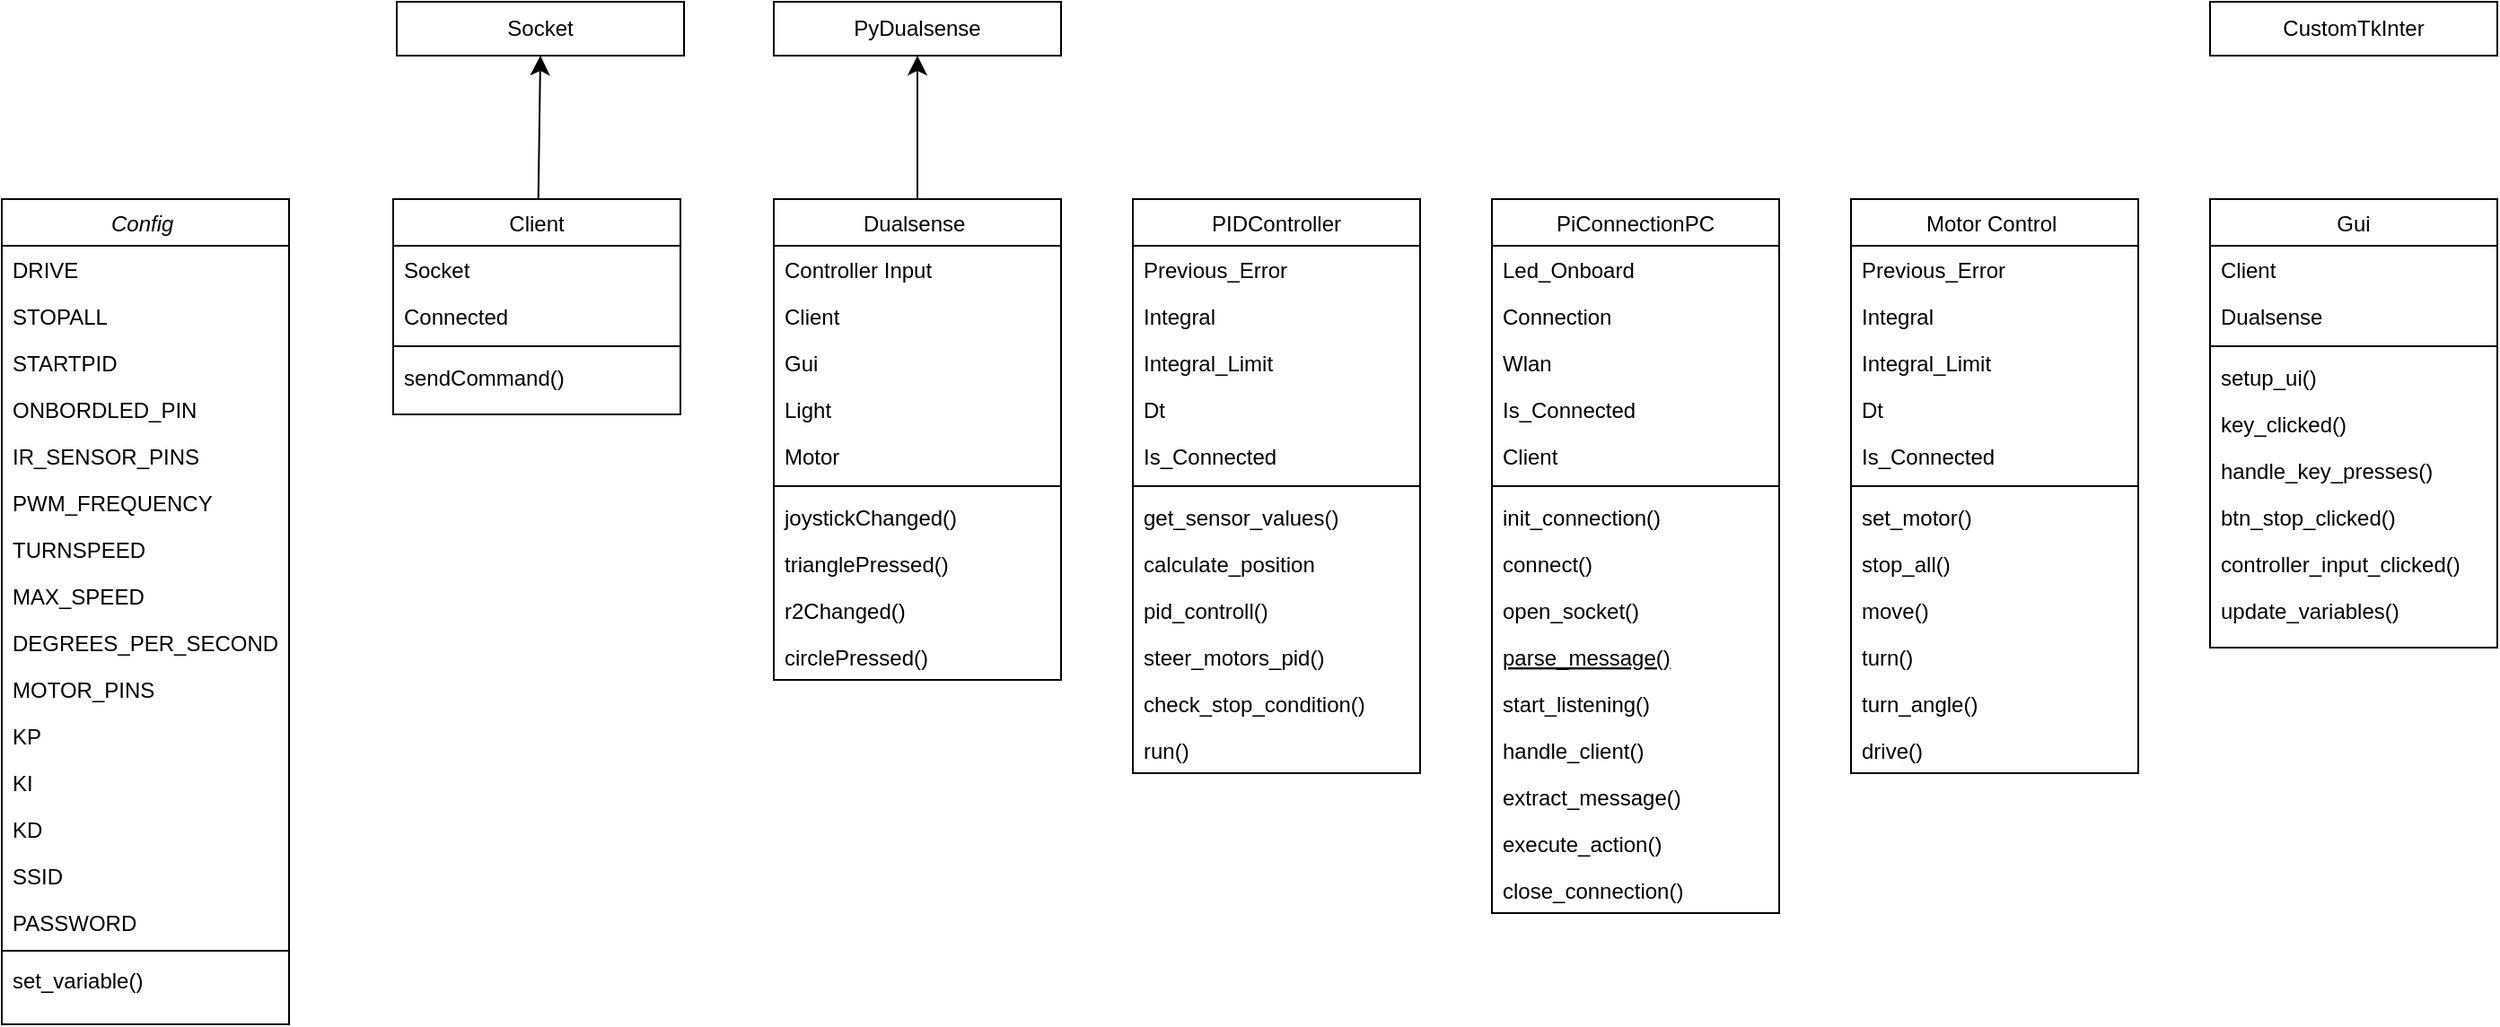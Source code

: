 <mxfile version="24.8.4" pages="2">
  <diagram id="C5RBs43oDa-KdzZeNtuy" name="Klassendiagramm ">
    <mxGraphModel dx="1735" dy="1087" grid="1" gridSize="10" guides="1" tooltips="1" connect="1" arrows="1" fold="1" page="1" pageScale="1" pageWidth="1169" pageHeight="827" math="0" shadow="0">
      <root>
        <mxCell id="WIyWlLk6GJQsqaUBKTNV-0" />
        <mxCell id="WIyWlLk6GJQsqaUBKTNV-1" parent="WIyWlLk6GJQsqaUBKTNV-0" />
        <mxCell id="zkfFHV4jXpPFQw0GAbJ--0" value="Config " style="swimlane;fontStyle=2;align=center;verticalAlign=top;childLayout=stackLayout;horizontal=1;startSize=26;horizontalStack=0;resizeParent=1;resizeLast=0;collapsible=1;marginBottom=0;rounded=0;shadow=0;strokeWidth=1;" parent="WIyWlLk6GJQsqaUBKTNV-1" vertex="1">
          <mxGeometry x="290" y="120" width="160" height="460" as="geometry">
            <mxRectangle x="230" y="140" width="160" height="26" as="alternateBounds" />
          </mxGeometry>
        </mxCell>
        <mxCell id="nv0ExakOyP6R0gA9G0oo-6" value="DRIVE" style="text;align=left;verticalAlign=top;spacingLeft=4;spacingRight=4;overflow=hidden;rotatable=0;points=[[0,0.5],[1,0.5]];portConstraint=eastwest;" parent="zkfFHV4jXpPFQw0GAbJ--0" vertex="1">
          <mxGeometry y="26" width="160" height="26" as="geometry" />
        </mxCell>
        <mxCell id="nv0ExakOyP6R0gA9G0oo-5" value="STOPALL" style="text;align=left;verticalAlign=top;spacingLeft=4;spacingRight=4;overflow=hidden;rotatable=0;points=[[0,0.5],[1,0.5]];portConstraint=eastwest;" parent="zkfFHV4jXpPFQw0GAbJ--0" vertex="1">
          <mxGeometry y="52" width="160" height="26" as="geometry" />
        </mxCell>
        <mxCell id="nv0ExakOyP6R0gA9G0oo-4" value="STARTPID" style="text;align=left;verticalAlign=top;spacingLeft=4;spacingRight=4;overflow=hidden;rotatable=0;points=[[0,0.5],[1,0.5]];portConstraint=eastwest;" parent="zkfFHV4jXpPFQw0GAbJ--0" vertex="1">
          <mxGeometry y="78" width="160" height="26" as="geometry" />
        </mxCell>
        <mxCell id="nv0ExakOyP6R0gA9G0oo-7" value="ONBORDLED_PIN" style="text;align=left;verticalAlign=top;spacingLeft=4;spacingRight=4;overflow=hidden;rotatable=0;points=[[0,0.5],[1,0.5]];portConstraint=eastwest;" parent="zkfFHV4jXpPFQw0GAbJ--0" vertex="1">
          <mxGeometry y="104" width="160" height="26" as="geometry" />
        </mxCell>
        <mxCell id="nv0ExakOyP6R0gA9G0oo-8" value="IR_SENSOR_PINS" style="text;align=left;verticalAlign=top;spacingLeft=4;spacingRight=4;overflow=hidden;rotatable=0;points=[[0,0.5],[1,0.5]];portConstraint=eastwest;" parent="zkfFHV4jXpPFQw0GAbJ--0" vertex="1">
          <mxGeometry y="130" width="160" height="26" as="geometry" />
        </mxCell>
        <mxCell id="nv0ExakOyP6R0gA9G0oo-9" value="PWM_FREQUENCY" style="text;align=left;verticalAlign=top;spacingLeft=4;spacingRight=4;overflow=hidden;rotatable=0;points=[[0,0.5],[1,0.5]];portConstraint=eastwest;" parent="zkfFHV4jXpPFQw0GAbJ--0" vertex="1">
          <mxGeometry y="156" width="160" height="26" as="geometry" />
        </mxCell>
        <mxCell id="nv0ExakOyP6R0gA9G0oo-10" value="TURNSPEED" style="text;align=left;verticalAlign=top;spacingLeft=4;spacingRight=4;overflow=hidden;rotatable=0;points=[[0,0.5],[1,0.5]];portConstraint=eastwest;" parent="zkfFHV4jXpPFQw0GAbJ--0" vertex="1">
          <mxGeometry y="182" width="160" height="26" as="geometry" />
        </mxCell>
        <mxCell id="nv0ExakOyP6R0gA9G0oo-11" value="MAX_SPEED" style="text;align=left;verticalAlign=top;spacingLeft=4;spacingRight=4;overflow=hidden;rotatable=0;points=[[0,0.5],[1,0.5]];portConstraint=eastwest;" parent="zkfFHV4jXpPFQw0GAbJ--0" vertex="1">
          <mxGeometry y="208" width="160" height="26" as="geometry" />
        </mxCell>
        <mxCell id="nv0ExakOyP6R0gA9G0oo-12" value="DEGREES_PER_SECOND" style="text;align=left;verticalAlign=top;spacingLeft=4;spacingRight=4;overflow=hidden;rotatable=0;points=[[0,0.5],[1,0.5]];portConstraint=eastwest;" parent="zkfFHV4jXpPFQw0GAbJ--0" vertex="1">
          <mxGeometry y="234" width="160" height="26" as="geometry" />
        </mxCell>
        <mxCell id="nv0ExakOyP6R0gA9G0oo-3" value="MOTOR_PINS" style="text;align=left;verticalAlign=top;spacingLeft=4;spacingRight=4;overflow=hidden;rotatable=0;points=[[0,0.5],[1,0.5]];portConstraint=eastwest;" parent="zkfFHV4jXpPFQw0GAbJ--0" vertex="1">
          <mxGeometry y="260" width="160" height="26" as="geometry" />
        </mxCell>
        <mxCell id="zkfFHV4jXpPFQw0GAbJ--1" value="KP" style="text;align=left;verticalAlign=top;spacingLeft=4;spacingRight=4;overflow=hidden;rotatable=0;points=[[0,0.5],[1,0.5]];portConstraint=eastwest;" parent="zkfFHV4jXpPFQw0GAbJ--0" vertex="1">
          <mxGeometry y="286" width="160" height="26" as="geometry" />
        </mxCell>
        <mxCell id="zkfFHV4jXpPFQw0GAbJ--2" value="KI" style="text;align=left;verticalAlign=top;spacingLeft=4;spacingRight=4;overflow=hidden;rotatable=0;points=[[0,0.5],[1,0.5]];portConstraint=eastwest;rounded=0;shadow=0;html=0;" parent="zkfFHV4jXpPFQw0GAbJ--0" vertex="1">
          <mxGeometry y="312" width="160" height="26" as="geometry" />
        </mxCell>
        <mxCell id="zkfFHV4jXpPFQw0GAbJ--3" value="KD" style="text;align=left;verticalAlign=top;spacingLeft=4;spacingRight=4;overflow=hidden;rotatable=0;points=[[0,0.5],[1,0.5]];portConstraint=eastwest;rounded=0;shadow=0;html=0;" parent="zkfFHV4jXpPFQw0GAbJ--0" vertex="1">
          <mxGeometry y="338" width="160" height="26" as="geometry" />
        </mxCell>
        <mxCell id="nv0ExakOyP6R0gA9G0oo-16" value="SSID" style="text;align=left;verticalAlign=top;spacingLeft=4;spacingRight=4;overflow=hidden;rotatable=0;points=[[0,0.5],[1,0.5]];portConstraint=eastwest;rounded=0;shadow=0;html=0;" parent="zkfFHV4jXpPFQw0GAbJ--0" vertex="1">
          <mxGeometry y="364" width="160" height="26" as="geometry" />
        </mxCell>
        <mxCell id="nv0ExakOyP6R0gA9G0oo-63" value="PASSWORD" style="text;align=left;verticalAlign=top;spacingLeft=4;spacingRight=4;overflow=hidden;rotatable=0;points=[[0,0.5],[1,0.5]];portConstraint=eastwest;rounded=0;shadow=0;html=0;" parent="zkfFHV4jXpPFQw0GAbJ--0" vertex="1">
          <mxGeometry y="390" width="160" height="26" as="geometry" />
        </mxCell>
        <mxCell id="zkfFHV4jXpPFQw0GAbJ--4" value="" style="line;html=1;strokeWidth=1;align=left;verticalAlign=middle;spacingTop=-1;spacingLeft=3;spacingRight=3;rotatable=0;labelPosition=right;points=[];portConstraint=eastwest;" parent="zkfFHV4jXpPFQw0GAbJ--0" vertex="1">
          <mxGeometry y="416" width="160" height="6" as="geometry" />
        </mxCell>
        <mxCell id="zkfFHV4jXpPFQw0GAbJ--5" value="set_variable()" style="text;align=left;verticalAlign=top;spacingLeft=4;spacingRight=4;overflow=hidden;rotatable=0;points=[[0,0.5],[1,0.5]];portConstraint=eastwest;" parent="zkfFHV4jXpPFQw0GAbJ--0" vertex="1">
          <mxGeometry y="422" width="160" height="26" as="geometry" />
        </mxCell>
        <mxCell id="zkfFHV4jXpPFQw0GAbJ--6" value="PIDController" style="swimlane;fontStyle=0;align=center;verticalAlign=top;childLayout=stackLayout;horizontal=1;startSize=26;horizontalStack=0;resizeParent=1;resizeLast=0;collapsible=1;marginBottom=0;rounded=0;shadow=0;strokeWidth=1;" parent="WIyWlLk6GJQsqaUBKTNV-1" vertex="1">
          <mxGeometry x="920" y="120" width="160" height="320" as="geometry">
            <mxRectangle x="130" y="380" width="160" height="26" as="alternateBounds" />
          </mxGeometry>
        </mxCell>
        <mxCell id="zkfFHV4jXpPFQw0GAbJ--8" value="Previous_Error" style="text;align=left;verticalAlign=top;spacingLeft=4;spacingRight=4;overflow=hidden;rotatable=0;points=[[0,0.5],[1,0.5]];portConstraint=eastwest;rounded=0;shadow=0;html=0;" parent="zkfFHV4jXpPFQw0GAbJ--6" vertex="1">
          <mxGeometry y="26" width="160" height="26" as="geometry" />
        </mxCell>
        <mxCell id="nv0ExakOyP6R0gA9G0oo-34" value="Integral" style="text;align=left;verticalAlign=top;spacingLeft=4;spacingRight=4;overflow=hidden;rotatable=0;points=[[0,0.5],[1,0.5]];portConstraint=eastwest;rounded=0;shadow=0;html=0;" parent="zkfFHV4jXpPFQw0GAbJ--6" vertex="1">
          <mxGeometry y="52" width="160" height="26" as="geometry" />
        </mxCell>
        <mxCell id="nv0ExakOyP6R0gA9G0oo-33" value="Integral_Limit" style="text;align=left;verticalAlign=top;spacingLeft=4;spacingRight=4;overflow=hidden;rotatable=0;points=[[0,0.5],[1,0.5]];portConstraint=eastwest;rounded=0;shadow=0;html=0;" parent="zkfFHV4jXpPFQw0GAbJ--6" vertex="1">
          <mxGeometry y="78" width="160" height="26" as="geometry" />
        </mxCell>
        <mxCell id="nv0ExakOyP6R0gA9G0oo-32" value="Dt " style="text;align=left;verticalAlign=top;spacingLeft=4;spacingRight=4;overflow=hidden;rotatable=0;points=[[0,0.5],[1,0.5]];portConstraint=eastwest;rounded=0;shadow=0;html=0;" parent="zkfFHV4jXpPFQw0GAbJ--6" vertex="1">
          <mxGeometry y="104" width="160" height="26" as="geometry" />
        </mxCell>
        <mxCell id="nv0ExakOyP6R0gA9G0oo-31" value="Is_Connected" style="text;align=left;verticalAlign=top;spacingLeft=4;spacingRight=4;overflow=hidden;rotatable=0;points=[[0,0.5],[1,0.5]];portConstraint=eastwest;rounded=0;shadow=0;html=0;" parent="zkfFHV4jXpPFQw0GAbJ--6" vertex="1">
          <mxGeometry y="130" width="160" height="26" as="geometry" />
        </mxCell>
        <mxCell id="zkfFHV4jXpPFQw0GAbJ--9" value="" style="line;html=1;strokeWidth=1;align=left;verticalAlign=middle;spacingTop=-1;spacingLeft=3;spacingRight=3;rotatable=0;labelPosition=right;points=[];portConstraint=eastwest;" parent="zkfFHV4jXpPFQw0GAbJ--6" vertex="1">
          <mxGeometry y="156" width="160" height="8" as="geometry" />
        </mxCell>
        <mxCell id="zkfFHV4jXpPFQw0GAbJ--7" value="get_sensor_values()" style="text;align=left;verticalAlign=top;spacingLeft=4;spacingRight=4;overflow=hidden;rotatable=0;points=[[0,0.5],[1,0.5]];portConstraint=eastwest;" parent="zkfFHV4jXpPFQw0GAbJ--6" vertex="1">
          <mxGeometry y="164" width="160" height="26" as="geometry" />
        </mxCell>
        <mxCell id="zkfFHV4jXpPFQw0GAbJ--10" value="calculate_position" style="text;align=left;verticalAlign=top;spacingLeft=4;spacingRight=4;overflow=hidden;rotatable=0;points=[[0,0.5],[1,0.5]];portConstraint=eastwest;fontStyle=0" parent="zkfFHV4jXpPFQw0GAbJ--6" vertex="1">
          <mxGeometry y="190" width="160" height="26" as="geometry" />
        </mxCell>
        <mxCell id="zkfFHV4jXpPFQw0GAbJ--11" value="pid_controll()" style="text;align=left;verticalAlign=top;spacingLeft=4;spacingRight=4;overflow=hidden;rotatable=0;points=[[0,0.5],[1,0.5]];portConstraint=eastwest;" parent="zkfFHV4jXpPFQw0GAbJ--6" vertex="1">
          <mxGeometry y="216" width="160" height="26" as="geometry" />
        </mxCell>
        <mxCell id="nv0ExakOyP6R0gA9G0oo-36" value="steer_motors_pid()" style="text;align=left;verticalAlign=top;spacingLeft=4;spacingRight=4;overflow=hidden;rotatable=0;points=[[0,0.5],[1,0.5]];portConstraint=eastwest;" parent="zkfFHV4jXpPFQw0GAbJ--6" vertex="1">
          <mxGeometry y="242" width="160" height="26" as="geometry" />
        </mxCell>
        <mxCell id="nv0ExakOyP6R0gA9G0oo-35" value="check_stop_condition()" style="text;align=left;verticalAlign=top;spacingLeft=4;spacingRight=4;overflow=hidden;rotatable=0;points=[[0,0.5],[1,0.5]];portConstraint=eastwest;" parent="zkfFHV4jXpPFQw0GAbJ--6" vertex="1">
          <mxGeometry y="268" width="160" height="26" as="geometry" />
        </mxCell>
        <mxCell id="nv0ExakOyP6R0gA9G0oo-37" value="run()" style="text;align=left;verticalAlign=top;spacingLeft=4;spacingRight=4;overflow=hidden;rotatable=0;points=[[0,0.5],[1,0.5]];portConstraint=eastwest;" parent="zkfFHV4jXpPFQw0GAbJ--6" vertex="1">
          <mxGeometry y="294" width="160" height="26" as="geometry" />
        </mxCell>
        <mxCell id="nv0ExakOyP6R0gA9G0oo-64" style="edgeStyle=none;curved=1;rounded=0;orthogonalLoop=1;jettySize=auto;html=1;entryX=0.5;entryY=1;entryDx=0;entryDy=0;fontSize=12;startSize=8;endSize=8;" parent="WIyWlLk6GJQsqaUBKTNV-1" source="zkfFHV4jXpPFQw0GAbJ--13" target="nv0ExakOyP6R0gA9G0oo-45" edge="1">
          <mxGeometry relative="1" as="geometry" />
        </mxCell>
        <mxCell id="zkfFHV4jXpPFQw0GAbJ--13" value="Dualsense " style="swimlane;fontStyle=0;align=center;verticalAlign=top;childLayout=stackLayout;horizontal=1;startSize=26;horizontalStack=0;resizeParent=1;resizeLast=0;collapsible=1;marginBottom=0;rounded=0;shadow=0;strokeWidth=1;" parent="WIyWlLk6GJQsqaUBKTNV-1" vertex="1">
          <mxGeometry x="720" y="120" width="160" height="268" as="geometry">
            <mxRectangle x="340" y="380" width="170" height="26" as="alternateBounds" />
          </mxGeometry>
        </mxCell>
        <mxCell id="zkfFHV4jXpPFQw0GAbJ--14" value="Controller Input" style="text;align=left;verticalAlign=top;spacingLeft=4;spacingRight=4;overflow=hidden;rotatable=0;points=[[0,0.5],[1,0.5]];portConstraint=eastwest;" parent="zkfFHV4jXpPFQw0GAbJ--13" vertex="1">
          <mxGeometry y="26" width="160" height="26" as="geometry" />
        </mxCell>
        <mxCell id="nv0ExakOyP6R0gA9G0oo-19" value="Client" style="text;align=left;verticalAlign=top;spacingLeft=4;spacingRight=4;overflow=hidden;rotatable=0;points=[[0,0.5],[1,0.5]];portConstraint=eastwest;" parent="zkfFHV4jXpPFQw0GAbJ--13" vertex="1">
          <mxGeometry y="52" width="160" height="26" as="geometry" />
        </mxCell>
        <mxCell id="nv0ExakOyP6R0gA9G0oo-18" value="Gui " style="text;align=left;verticalAlign=top;spacingLeft=4;spacingRight=4;overflow=hidden;rotatable=0;points=[[0,0.5],[1,0.5]];portConstraint=eastwest;" parent="zkfFHV4jXpPFQw0GAbJ--13" vertex="1">
          <mxGeometry y="78" width="160" height="26" as="geometry" />
        </mxCell>
        <mxCell id="nv0ExakOyP6R0gA9G0oo-17" value="Light" style="text;align=left;verticalAlign=top;spacingLeft=4;spacingRight=4;overflow=hidden;rotatable=0;points=[[0,0.5],[1,0.5]];portConstraint=eastwest;" parent="zkfFHV4jXpPFQw0GAbJ--13" vertex="1">
          <mxGeometry y="104" width="160" height="26" as="geometry" />
        </mxCell>
        <mxCell id="nv0ExakOyP6R0gA9G0oo-22" value="Motor" style="text;align=left;verticalAlign=top;spacingLeft=4;spacingRight=4;overflow=hidden;rotatable=0;points=[[0,0.5],[1,0.5]];portConstraint=eastwest;" parent="zkfFHV4jXpPFQw0GAbJ--13" vertex="1">
          <mxGeometry y="130" width="160" height="26" as="geometry" />
        </mxCell>
        <mxCell id="zkfFHV4jXpPFQw0GAbJ--15" value="" style="line;html=1;strokeWidth=1;align=left;verticalAlign=middle;spacingTop=-1;spacingLeft=3;spacingRight=3;rotatable=0;labelPosition=right;points=[];portConstraint=eastwest;" parent="zkfFHV4jXpPFQw0GAbJ--13" vertex="1">
          <mxGeometry y="156" width="160" height="8" as="geometry" />
        </mxCell>
        <mxCell id="nv0ExakOyP6R0gA9G0oo-25" value="joystickChanged()" style="text;align=left;verticalAlign=top;spacingLeft=4;spacingRight=4;overflow=hidden;rotatable=0;points=[[0,0.5],[1,0.5]];portConstraint=eastwest;" parent="zkfFHV4jXpPFQw0GAbJ--13" vertex="1">
          <mxGeometry y="164" width="160" height="26" as="geometry" />
        </mxCell>
        <mxCell id="nv0ExakOyP6R0gA9G0oo-29" value="trianglePressed()" style="text;align=left;verticalAlign=top;spacingLeft=4;spacingRight=4;overflow=hidden;rotatable=0;points=[[0,0.5],[1,0.5]];portConstraint=eastwest;" parent="zkfFHV4jXpPFQw0GAbJ--13" vertex="1">
          <mxGeometry y="190" width="160" height="26" as="geometry" />
        </mxCell>
        <mxCell id="nv0ExakOyP6R0gA9G0oo-28" value="r2Changed()" style="text;align=left;verticalAlign=top;spacingLeft=4;spacingRight=4;overflow=hidden;rotatable=0;points=[[0,0.5],[1,0.5]];portConstraint=eastwest;" parent="zkfFHV4jXpPFQw0GAbJ--13" vertex="1">
          <mxGeometry y="216" width="160" height="26" as="geometry" />
        </mxCell>
        <mxCell id="nv0ExakOyP6R0gA9G0oo-30" value="circlePressed()" style="text;align=left;verticalAlign=top;spacingLeft=4;spacingRight=4;overflow=hidden;rotatable=0;points=[[0,0.5],[1,0.5]];portConstraint=eastwest;" parent="zkfFHV4jXpPFQw0GAbJ--13" vertex="1">
          <mxGeometry y="242" width="160" height="26" as="geometry" />
        </mxCell>
        <mxCell id="nv0ExakOyP6R0gA9G0oo-65" style="edgeStyle=none;curved=1;rounded=0;orthogonalLoop=1;jettySize=auto;html=1;fontSize=12;startSize=8;endSize=8;entryX=0.5;entryY=1;entryDx=0;entryDy=0;" parent="WIyWlLk6GJQsqaUBKTNV-1" source="zkfFHV4jXpPFQw0GAbJ--17" target="nv0ExakOyP6R0gA9G0oo-44" edge="1">
          <mxGeometry relative="1" as="geometry">
            <mxPoint x="588" y="50" as="targetPoint" />
          </mxGeometry>
        </mxCell>
        <mxCell id="zkfFHV4jXpPFQw0GAbJ--17" value="Client" style="swimlane;fontStyle=0;align=center;verticalAlign=top;childLayout=stackLayout;horizontal=1;startSize=26;horizontalStack=0;resizeParent=1;resizeLast=0;collapsible=1;marginBottom=0;rounded=0;shadow=0;strokeWidth=1;" parent="WIyWlLk6GJQsqaUBKTNV-1" vertex="1">
          <mxGeometry x="508" y="120" width="160" height="120" as="geometry">
            <mxRectangle x="550" y="140" width="160" height="26" as="alternateBounds" />
          </mxGeometry>
        </mxCell>
        <mxCell id="zkfFHV4jXpPFQw0GAbJ--18" value="Socket" style="text;align=left;verticalAlign=top;spacingLeft=4;spacingRight=4;overflow=hidden;rotatable=0;points=[[0,0.5],[1,0.5]];portConstraint=eastwest;" parent="zkfFHV4jXpPFQw0GAbJ--17" vertex="1">
          <mxGeometry y="26" width="160" height="26" as="geometry" />
        </mxCell>
        <mxCell id="zkfFHV4jXpPFQw0GAbJ--19" value="Connected" style="text;align=left;verticalAlign=top;spacingLeft=4;spacingRight=4;overflow=hidden;rotatable=0;points=[[0,0.5],[1,0.5]];portConstraint=eastwest;rounded=0;shadow=0;html=0;" parent="zkfFHV4jXpPFQw0GAbJ--17" vertex="1">
          <mxGeometry y="52" width="160" height="26" as="geometry" />
        </mxCell>
        <mxCell id="zkfFHV4jXpPFQw0GAbJ--23" value="" style="line;html=1;strokeWidth=1;align=left;verticalAlign=middle;spacingTop=-1;spacingLeft=3;spacingRight=3;rotatable=0;labelPosition=right;points=[];portConstraint=eastwest;" parent="zkfFHV4jXpPFQw0GAbJ--17" vertex="1">
          <mxGeometry y="78" width="160" height="8" as="geometry" />
        </mxCell>
        <mxCell id="zkfFHV4jXpPFQw0GAbJ--24" value="sendCommand()" style="text;align=left;verticalAlign=top;spacingLeft=4;spacingRight=4;overflow=hidden;rotatable=0;points=[[0,0.5],[1,0.5]];portConstraint=eastwest;" parent="zkfFHV4jXpPFQw0GAbJ--17" vertex="1">
          <mxGeometry y="86" width="160" height="26" as="geometry" />
        </mxCell>
        <mxCell id="nv0ExakOyP6R0gA9G0oo-44" value="Socket" style="rounded=0;whiteSpace=wrap;html=1;" parent="WIyWlLk6GJQsqaUBKTNV-1" vertex="1">
          <mxGeometry x="510" y="10" width="160" height="30" as="geometry" />
        </mxCell>
        <mxCell id="nv0ExakOyP6R0gA9G0oo-45" value="PyDualsense" style="rounded=0;whiteSpace=wrap;html=1;" parent="WIyWlLk6GJQsqaUBKTNV-1" vertex="1">
          <mxGeometry x="720" y="10" width="160" height="30" as="geometry" />
        </mxCell>
        <mxCell id="nv0ExakOyP6R0gA9G0oo-46" value="PiConnectionPC" style="swimlane;fontStyle=0;align=center;verticalAlign=top;childLayout=stackLayout;horizontal=1;startSize=26;horizontalStack=0;resizeParent=1;resizeLast=0;collapsible=1;marginBottom=0;rounded=0;shadow=0;strokeWidth=1;" parent="WIyWlLk6GJQsqaUBKTNV-1" vertex="1">
          <mxGeometry x="1120" y="120" width="160" height="398" as="geometry">
            <mxRectangle x="130" y="380" width="160" height="26" as="alternateBounds" />
          </mxGeometry>
        </mxCell>
        <mxCell id="nv0ExakOyP6R0gA9G0oo-48" value="Led_Onboard" style="text;align=left;verticalAlign=top;spacingLeft=4;spacingRight=4;overflow=hidden;rotatable=0;points=[[0,0.5],[1,0.5]];portConstraint=eastwest;rounded=0;shadow=0;html=0;" parent="nv0ExakOyP6R0gA9G0oo-46" vertex="1">
          <mxGeometry y="26" width="160" height="26" as="geometry" />
        </mxCell>
        <mxCell id="nv0ExakOyP6R0gA9G0oo-49" value="Connection" style="text;align=left;verticalAlign=top;spacingLeft=4;spacingRight=4;overflow=hidden;rotatable=0;points=[[0,0.5],[1,0.5]];portConstraint=eastwest;rounded=0;shadow=0;html=0;" parent="nv0ExakOyP6R0gA9G0oo-46" vertex="1">
          <mxGeometry y="52" width="160" height="26" as="geometry" />
        </mxCell>
        <mxCell id="nv0ExakOyP6R0gA9G0oo-50" value="Wlan " style="text;align=left;verticalAlign=top;spacingLeft=4;spacingRight=4;overflow=hidden;rotatable=0;points=[[0,0.5],[1,0.5]];portConstraint=eastwest;rounded=0;shadow=0;html=0;" parent="nv0ExakOyP6R0gA9G0oo-46" vertex="1">
          <mxGeometry y="78" width="160" height="26" as="geometry" />
        </mxCell>
        <mxCell id="nv0ExakOyP6R0gA9G0oo-51" value="Is_Connected" style="text;align=left;verticalAlign=top;spacingLeft=4;spacingRight=4;overflow=hidden;rotatable=0;points=[[0,0.5],[1,0.5]];portConstraint=eastwest;rounded=0;shadow=0;html=0;" parent="nv0ExakOyP6R0gA9G0oo-46" vertex="1">
          <mxGeometry y="104" width="160" height="26" as="geometry" />
        </mxCell>
        <mxCell id="nv0ExakOyP6R0gA9G0oo-59" value="Client" style="text;align=left;verticalAlign=top;spacingLeft=4;spacingRight=4;overflow=hidden;rotatable=0;points=[[0,0.5],[1,0.5]];portConstraint=eastwest;rounded=0;shadow=0;html=0;" parent="nv0ExakOyP6R0gA9G0oo-46" vertex="1">
          <mxGeometry y="130" width="160" height="26" as="geometry" />
        </mxCell>
        <mxCell id="nv0ExakOyP6R0gA9G0oo-52" value="" style="line;html=1;strokeWidth=1;align=left;verticalAlign=middle;spacingTop=-1;spacingLeft=3;spacingRight=3;rotatable=0;labelPosition=right;points=[];portConstraint=eastwest;" parent="nv0ExakOyP6R0gA9G0oo-46" vertex="1">
          <mxGeometry y="156" width="160" height="8" as="geometry" />
        </mxCell>
        <mxCell id="nv0ExakOyP6R0gA9G0oo-53" value="init_connection()" style="text;align=left;verticalAlign=top;spacingLeft=4;spacingRight=4;overflow=hidden;rotatable=0;points=[[0,0.5],[1,0.5]];portConstraint=eastwest;" parent="nv0ExakOyP6R0gA9G0oo-46" vertex="1">
          <mxGeometry y="164" width="160" height="26" as="geometry" />
        </mxCell>
        <mxCell id="nv0ExakOyP6R0gA9G0oo-54" value="connect()" style="text;align=left;verticalAlign=top;spacingLeft=4;spacingRight=4;overflow=hidden;rotatable=0;points=[[0,0.5],[1,0.5]];portConstraint=eastwest;fontStyle=0" parent="nv0ExakOyP6R0gA9G0oo-46" vertex="1">
          <mxGeometry y="190" width="160" height="26" as="geometry" />
        </mxCell>
        <mxCell id="nv0ExakOyP6R0gA9G0oo-55" value="open_socket()" style="text;align=left;verticalAlign=top;spacingLeft=4;spacingRight=4;overflow=hidden;rotatable=0;points=[[0,0.5],[1,0.5]];portConstraint=eastwest;" parent="nv0ExakOyP6R0gA9G0oo-46" vertex="1">
          <mxGeometry y="216" width="160" height="26" as="geometry" />
        </mxCell>
        <mxCell id="nv0ExakOyP6R0gA9G0oo-56" value="parse_message()" style="text;align=left;verticalAlign=top;spacingLeft=4;spacingRight=4;overflow=hidden;rotatable=0;points=[[0,0.5],[1,0.5]];portConstraint=eastwest;fontStyle=4" parent="nv0ExakOyP6R0gA9G0oo-46" vertex="1">
          <mxGeometry y="242" width="160" height="26" as="geometry" />
        </mxCell>
        <mxCell id="nv0ExakOyP6R0gA9G0oo-57" value="start_listening()" style="text;align=left;verticalAlign=top;spacingLeft=4;spacingRight=4;overflow=hidden;rotatable=0;points=[[0,0.5],[1,0.5]];portConstraint=eastwest;" parent="nv0ExakOyP6R0gA9G0oo-46" vertex="1">
          <mxGeometry y="268" width="160" height="26" as="geometry" />
        </mxCell>
        <mxCell id="nv0ExakOyP6R0gA9G0oo-58" value="handle_client()" style="text;align=left;verticalAlign=top;spacingLeft=4;spacingRight=4;overflow=hidden;rotatable=0;points=[[0,0.5],[1,0.5]];portConstraint=eastwest;" parent="nv0ExakOyP6R0gA9G0oo-46" vertex="1">
          <mxGeometry y="294" width="160" height="26" as="geometry" />
        </mxCell>
        <mxCell id="nv0ExakOyP6R0gA9G0oo-61" value="extract_message()" style="text;align=left;verticalAlign=top;spacingLeft=4;spacingRight=4;overflow=hidden;rotatable=0;points=[[0,0.5],[1,0.5]];portConstraint=eastwest;" parent="nv0ExakOyP6R0gA9G0oo-46" vertex="1">
          <mxGeometry y="320" width="160" height="26" as="geometry" />
        </mxCell>
        <mxCell id="nv0ExakOyP6R0gA9G0oo-60" value="execute_action()" style="text;align=left;verticalAlign=top;spacingLeft=4;spacingRight=4;overflow=hidden;rotatable=0;points=[[0,0.5],[1,0.5]];portConstraint=eastwest;" parent="nv0ExakOyP6R0gA9G0oo-46" vertex="1">
          <mxGeometry y="346" width="160" height="26" as="geometry" />
        </mxCell>
        <mxCell id="nv0ExakOyP6R0gA9G0oo-62" value="close_connection()" style="text;align=left;verticalAlign=top;spacingLeft=4;spacingRight=4;overflow=hidden;rotatable=0;points=[[0,0.5],[1,0.5]];portConstraint=eastwest;" parent="nv0ExakOyP6R0gA9G0oo-46" vertex="1">
          <mxGeometry y="372" width="160" height="26" as="geometry" />
        </mxCell>
        <mxCell id="nv0ExakOyP6R0gA9G0oo-66" value="Motor Control " style="swimlane;fontStyle=0;align=center;verticalAlign=top;childLayout=stackLayout;horizontal=1;startSize=26;horizontalStack=0;resizeParent=1;resizeLast=0;collapsible=1;marginBottom=0;rounded=0;shadow=0;strokeWidth=1;" parent="WIyWlLk6GJQsqaUBKTNV-1" vertex="1">
          <mxGeometry x="1320" y="120" width="160" height="320" as="geometry">
            <mxRectangle x="130" y="380" width="160" height="26" as="alternateBounds" />
          </mxGeometry>
        </mxCell>
        <mxCell id="nv0ExakOyP6R0gA9G0oo-67" value="Previous_Error" style="text;align=left;verticalAlign=top;spacingLeft=4;spacingRight=4;overflow=hidden;rotatable=0;points=[[0,0.5],[1,0.5]];portConstraint=eastwest;rounded=0;shadow=0;html=0;" parent="nv0ExakOyP6R0gA9G0oo-66" vertex="1">
          <mxGeometry y="26" width="160" height="26" as="geometry" />
        </mxCell>
        <mxCell id="nv0ExakOyP6R0gA9G0oo-68" value="Integral" style="text;align=left;verticalAlign=top;spacingLeft=4;spacingRight=4;overflow=hidden;rotatable=0;points=[[0,0.5],[1,0.5]];portConstraint=eastwest;rounded=0;shadow=0;html=0;" parent="nv0ExakOyP6R0gA9G0oo-66" vertex="1">
          <mxGeometry y="52" width="160" height="26" as="geometry" />
        </mxCell>
        <mxCell id="nv0ExakOyP6R0gA9G0oo-69" value="Integral_Limit" style="text;align=left;verticalAlign=top;spacingLeft=4;spacingRight=4;overflow=hidden;rotatable=0;points=[[0,0.5],[1,0.5]];portConstraint=eastwest;rounded=0;shadow=0;html=0;" parent="nv0ExakOyP6R0gA9G0oo-66" vertex="1">
          <mxGeometry y="78" width="160" height="26" as="geometry" />
        </mxCell>
        <mxCell id="nv0ExakOyP6R0gA9G0oo-70" value="Dt " style="text;align=left;verticalAlign=top;spacingLeft=4;spacingRight=4;overflow=hidden;rotatable=0;points=[[0,0.5],[1,0.5]];portConstraint=eastwest;rounded=0;shadow=0;html=0;" parent="nv0ExakOyP6R0gA9G0oo-66" vertex="1">
          <mxGeometry y="104" width="160" height="26" as="geometry" />
        </mxCell>
        <mxCell id="nv0ExakOyP6R0gA9G0oo-71" value="Is_Connected" style="text;align=left;verticalAlign=top;spacingLeft=4;spacingRight=4;overflow=hidden;rotatable=0;points=[[0,0.5],[1,0.5]];portConstraint=eastwest;rounded=0;shadow=0;html=0;" parent="nv0ExakOyP6R0gA9G0oo-66" vertex="1">
          <mxGeometry y="130" width="160" height="26" as="geometry" />
        </mxCell>
        <mxCell id="nv0ExakOyP6R0gA9G0oo-72" value="" style="line;html=1;strokeWidth=1;align=left;verticalAlign=middle;spacingTop=-1;spacingLeft=3;spacingRight=3;rotatable=0;labelPosition=right;points=[];portConstraint=eastwest;" parent="nv0ExakOyP6R0gA9G0oo-66" vertex="1">
          <mxGeometry y="156" width="160" height="8" as="geometry" />
        </mxCell>
        <mxCell id="nv0ExakOyP6R0gA9G0oo-73" value="set_motor()" style="text;align=left;verticalAlign=top;spacingLeft=4;spacingRight=4;overflow=hidden;rotatable=0;points=[[0,0.5],[1,0.5]];portConstraint=eastwest;" parent="nv0ExakOyP6R0gA9G0oo-66" vertex="1">
          <mxGeometry y="164" width="160" height="26" as="geometry" />
        </mxCell>
        <mxCell id="nv0ExakOyP6R0gA9G0oo-74" value="stop_all()" style="text;align=left;verticalAlign=top;spacingLeft=4;spacingRight=4;overflow=hidden;rotatable=0;points=[[0,0.5],[1,0.5]];portConstraint=eastwest;fontStyle=0" parent="nv0ExakOyP6R0gA9G0oo-66" vertex="1">
          <mxGeometry y="190" width="160" height="26" as="geometry" />
        </mxCell>
        <mxCell id="nv0ExakOyP6R0gA9G0oo-75" value="move()" style="text;align=left;verticalAlign=top;spacingLeft=4;spacingRight=4;overflow=hidden;rotatable=0;points=[[0,0.5],[1,0.5]];portConstraint=eastwest;" parent="nv0ExakOyP6R0gA9G0oo-66" vertex="1">
          <mxGeometry y="216" width="160" height="26" as="geometry" />
        </mxCell>
        <mxCell id="nv0ExakOyP6R0gA9G0oo-76" value="turn()" style="text;align=left;verticalAlign=top;spacingLeft=4;spacingRight=4;overflow=hidden;rotatable=0;points=[[0,0.5],[1,0.5]];portConstraint=eastwest;" parent="nv0ExakOyP6R0gA9G0oo-66" vertex="1">
          <mxGeometry y="242" width="160" height="26" as="geometry" />
        </mxCell>
        <mxCell id="nv0ExakOyP6R0gA9G0oo-77" value="turn_angle()" style="text;align=left;verticalAlign=top;spacingLeft=4;spacingRight=4;overflow=hidden;rotatable=0;points=[[0,0.5],[1,0.5]];portConstraint=eastwest;" parent="nv0ExakOyP6R0gA9G0oo-66" vertex="1">
          <mxGeometry y="268" width="160" height="26" as="geometry" />
        </mxCell>
        <mxCell id="nv0ExakOyP6R0gA9G0oo-78" value="drive()" style="text;align=left;verticalAlign=top;spacingLeft=4;spacingRight=4;overflow=hidden;rotatable=0;points=[[0,0.5],[1,0.5]];portConstraint=eastwest;" parent="nv0ExakOyP6R0gA9G0oo-66" vertex="1">
          <mxGeometry y="294" width="160" height="26" as="geometry" />
        </mxCell>
        <mxCell id="nv0ExakOyP6R0gA9G0oo-79" value="Gui" style="swimlane;fontStyle=0;align=center;verticalAlign=top;childLayout=stackLayout;horizontal=1;startSize=26;horizontalStack=0;resizeParent=1;resizeLast=0;collapsible=1;marginBottom=0;rounded=0;shadow=0;strokeWidth=1;" parent="WIyWlLk6GJQsqaUBKTNV-1" vertex="1">
          <mxGeometry x="1520" y="120" width="160" height="250" as="geometry">
            <mxRectangle x="130" y="380" width="160" height="26" as="alternateBounds" />
          </mxGeometry>
        </mxCell>
        <mxCell id="nv0ExakOyP6R0gA9G0oo-81" value="Client" style="text;align=left;verticalAlign=top;spacingLeft=4;spacingRight=4;overflow=hidden;rotatable=0;points=[[0,0.5],[1,0.5]];portConstraint=eastwest;rounded=0;shadow=0;html=0;" parent="nv0ExakOyP6R0gA9G0oo-79" vertex="1">
          <mxGeometry y="26" width="160" height="26" as="geometry" />
        </mxCell>
        <mxCell id="nv0ExakOyP6R0gA9G0oo-82" value="Dualsense" style="text;align=left;verticalAlign=top;spacingLeft=4;spacingRight=4;overflow=hidden;rotatable=0;points=[[0,0.5],[1,0.5]];portConstraint=eastwest;rounded=0;shadow=0;html=0;" parent="nv0ExakOyP6R0gA9G0oo-79" vertex="1">
          <mxGeometry y="52" width="160" height="26" as="geometry" />
        </mxCell>
        <mxCell id="nv0ExakOyP6R0gA9G0oo-85" value="" style="line;html=1;strokeWidth=1;align=left;verticalAlign=middle;spacingTop=-1;spacingLeft=3;spacingRight=3;rotatable=0;labelPosition=right;points=[];portConstraint=eastwest;" parent="nv0ExakOyP6R0gA9G0oo-79" vertex="1">
          <mxGeometry y="78" width="160" height="8" as="geometry" />
        </mxCell>
        <mxCell id="nv0ExakOyP6R0gA9G0oo-86" value="setup_ui()" style="text;align=left;verticalAlign=top;spacingLeft=4;spacingRight=4;overflow=hidden;rotatable=0;points=[[0,0.5],[1,0.5]];portConstraint=eastwest;" parent="nv0ExakOyP6R0gA9G0oo-79" vertex="1">
          <mxGeometry y="86" width="160" height="26" as="geometry" />
        </mxCell>
        <mxCell id="nv0ExakOyP6R0gA9G0oo-87" value="key_clicked()" style="text;align=left;verticalAlign=top;spacingLeft=4;spacingRight=4;overflow=hidden;rotatable=0;points=[[0,0.5],[1,0.5]];portConstraint=eastwest;fontStyle=0" parent="nv0ExakOyP6R0gA9G0oo-79" vertex="1">
          <mxGeometry y="112" width="160" height="26" as="geometry" />
        </mxCell>
        <mxCell id="nv0ExakOyP6R0gA9G0oo-88" value="handle_key_presses()" style="text;align=left;verticalAlign=top;spacingLeft=4;spacingRight=4;overflow=hidden;rotatable=0;points=[[0,0.5],[1,0.5]];portConstraint=eastwest;" parent="nv0ExakOyP6R0gA9G0oo-79" vertex="1">
          <mxGeometry y="138" width="160" height="26" as="geometry" />
        </mxCell>
        <mxCell id="nv0ExakOyP6R0gA9G0oo-89" value="btn_stop_clicked()" style="text;align=left;verticalAlign=top;spacingLeft=4;spacingRight=4;overflow=hidden;rotatable=0;points=[[0,0.5],[1,0.5]];portConstraint=eastwest;" parent="nv0ExakOyP6R0gA9G0oo-79" vertex="1">
          <mxGeometry y="164" width="160" height="26" as="geometry" />
        </mxCell>
        <mxCell id="nv0ExakOyP6R0gA9G0oo-90" value="controller_input_clicked()" style="text;align=left;verticalAlign=top;spacingLeft=4;spacingRight=4;overflow=hidden;rotatable=0;points=[[0,0.5],[1,0.5]];portConstraint=eastwest;" parent="nv0ExakOyP6R0gA9G0oo-79" vertex="1">
          <mxGeometry y="190" width="160" height="26" as="geometry" />
        </mxCell>
        <mxCell id="nv0ExakOyP6R0gA9G0oo-91" value="update_variables()" style="text;align=left;verticalAlign=top;spacingLeft=4;spacingRight=4;overflow=hidden;rotatable=0;points=[[0,0.5],[1,0.5]];portConstraint=eastwest;" parent="nv0ExakOyP6R0gA9G0oo-79" vertex="1">
          <mxGeometry y="216" width="160" height="26" as="geometry" />
        </mxCell>
        <mxCell id="nv0ExakOyP6R0gA9G0oo-93" value="CustomTkInter" style="rounded=0;whiteSpace=wrap;html=1;" parent="WIyWlLk6GJQsqaUBKTNV-1" vertex="1">
          <mxGeometry x="1520" y="10" width="160" height="30" as="geometry" />
        </mxCell>
      </root>
    </mxGraphModel>
  </diagram>
  <diagram id="iC4stHfBDIGxUKalMyhi" name="Ablaufdiagramm ">
    <mxGraphModel dx="386" dy="1011" grid="0" gridSize="10" guides="1" tooltips="1" connect="1" arrows="1" fold="1" page="0" pageScale="1" pageWidth="827" pageHeight="1169" math="0" shadow="0">
      <root>
        <mxCell id="0" />
        <mxCell id="1" parent="0" />
        <mxCell id="mzbjQlRL3wqkX7yv1xFt-1" value="" style="rounded=0;html=1;jettySize=auto;orthogonalLoop=1;fontSize=11;endArrow=block;endFill=0;endSize=8;strokeWidth=1;shadow=0;labelBackgroundColor=none;edgeStyle=orthogonalEdgeStyle;curved=1;" parent="1" source="mzbjQlRL3wqkX7yv1xFt-2" target="mzbjQlRL3wqkX7yv1xFt-5" edge="1">
          <mxGeometry relative="1" as="geometry" />
        </mxCell>
        <mxCell id="mzbjQlRL3wqkX7yv1xFt-2" value="Recieve Command" style="rounded=1;whiteSpace=wrap;html=1;fontSize=12;glass=0;strokeWidth=1;shadow=0;" parent="1" vertex="1">
          <mxGeometry x="20" y="-34" width="120" height="40" as="geometry" />
        </mxCell>
        <mxCell id="mzbjQlRL3wqkX7yv1xFt-3" value="Yes" style="rounded=0;html=1;jettySize=auto;orthogonalLoop=1;fontSize=11;endArrow=block;endFill=0;endSize=8;strokeWidth=1;shadow=0;labelBackgroundColor=none;edgeStyle=orthogonalEdgeStyle;curved=1;" parent="1" source="mzbjQlRL3wqkX7yv1xFt-5" edge="1">
          <mxGeometry x="-0.457" y="19" relative="1" as="geometry">
            <mxPoint as="offset" />
            <mxPoint x="80.0" y="230" as="targetPoint" />
          </mxGeometry>
        </mxCell>
        <mxCell id="mzbjQlRL3wqkX7yv1xFt-4" value="No" style="edgeStyle=orthogonalEdgeStyle;rounded=0;html=1;jettySize=auto;orthogonalLoop=1;fontSize=11;endArrow=block;endFill=0;endSize=8;strokeWidth=1;shadow=0;labelBackgroundColor=none;curved=0;" parent="1" edge="1">
          <mxGeometry x="-0.859" y="14" relative="1" as="geometry">
            <mxPoint as="offset" />
            <mxPoint x="129.998" y="150.018" as="sourcePoint" />
            <mxPoint x="142" y="-18" as="targetPoint" />
            <Array as="points">
              <mxPoint x="215.02" y="150" />
              <mxPoint x="215.02" y="-14" />
              <mxPoint x="214.02" y="-14" />
            </Array>
          </mxGeometry>
        </mxCell>
        <mxCell id="mzbjQlRL3wqkX7yv1xFt-5" value="Contains “!”" style="rhombus;whiteSpace=wrap;html=1;shadow=0;fontFamily=Helvetica;fontSize=12;align=center;strokeWidth=1;spacing=6;spacingTop=-4;" parent="1" vertex="1">
          <mxGeometry x="30" y="110" width="100" height="80" as="geometry" />
        </mxCell>
        <mxCell id="mzbjQlRL3wqkX7yv1xFt-12" value="Add to Buffer" style="rounded=1;whiteSpace=wrap;html=1;fontSize=12;glass=0;strokeWidth=1;shadow=0;" parent="1" vertex="1">
          <mxGeometry x="20" y="31" width="120" height="40" as="geometry" />
        </mxCell>
        <mxCell id="mzbjQlRL3wqkX7yv1xFt-15" style="edgeStyle=none;curved=1;rounded=0;orthogonalLoop=1;jettySize=auto;html=1;entryX=0.5;entryY=0;entryDx=0;entryDy=0;fontSize=12;startSize=8;endSize=8;endArrow=block;endFill=0;labelBackgroundColor=none;" parent="1" source="mzbjQlRL3wqkX7yv1xFt-13" target="mzbjQlRL3wqkX7yv1xFt-14" edge="1">
          <mxGeometry relative="1" as="geometry" />
        </mxCell>
        <mxCell id="mzbjQlRL3wqkX7yv1xFt-13" value="Parse Message" style="rounded=1;whiteSpace=wrap;html=1;fontSize=12;glass=0;strokeWidth=1;shadow=0;" parent="1" vertex="1">
          <mxGeometry x="20" y="229" width="120" height="40" as="geometry" />
        </mxCell>
        <mxCell id="9zKL3YkMrwmk_OnqBj8p-1" style="edgeStyle=none;curved=0;rounded=0;orthogonalLoop=1;jettySize=auto;html=1;fontSize=12;startSize=8;endSize=8;exitX=0.5;exitY=0;exitDx=0;exitDy=0;endArrow=none;endFill=0;" edge="1" parent="1" source="9zKL3YkMrwmk_OnqBj8p-35">
          <mxGeometry relative="1" as="geometry">
            <mxPoint x="215" y="149" as="targetPoint" />
            <mxPoint x="133" y="344" as="sourcePoint" />
            <Array as="points" />
          </mxGeometry>
        </mxCell>
        <mxCell id="9zKL3YkMrwmk_OnqBj8p-4" style="edgeStyle=none;curved=1;rounded=0;orthogonalLoop=1;jettySize=auto;html=1;entryX=0.5;entryY=0;entryDx=0;entryDy=0;fontSize=12;startSize=8;endSize=8;endArrow=block;endFill=0;" edge="1" parent="1" source="mzbjQlRL3wqkX7yv1xFt-14" target="9zKL3YkMrwmk_OnqBj8p-3">
          <mxGeometry relative="1" as="geometry" />
        </mxCell>
        <mxCell id="9zKL3YkMrwmk_OnqBj8p-5" value="Yes" style="edgeLabel;html=1;align=center;verticalAlign=middle;resizable=0;points=[];fontSize=12;" vertex="1" connectable="0" parent="9zKL3YkMrwmk_OnqBj8p-4">
          <mxGeometry x="-0.105" y="3" relative="1" as="geometry">
            <mxPoint x="11" y="-6" as="offset" />
          </mxGeometry>
        </mxCell>
        <mxCell id="mzbjQlRL3wqkX7yv1xFt-14" value="Parse&amp;nbsp;&lt;div&gt;success&lt;/div&gt;" style="rhombus;whiteSpace=wrap;html=1;shadow=0;fontFamily=Helvetica;fontSize=12;align=center;strokeWidth=1;spacing=6;spacingTop=-4;" parent="1" vertex="1">
          <mxGeometry x="30" y="304" width="100" height="80" as="geometry" />
        </mxCell>
        <mxCell id="9zKL3YkMrwmk_OnqBj8p-10" style="edgeStyle=none;curved=1;rounded=0;orthogonalLoop=1;jettySize=auto;html=1;entryX=0.5;entryY=0;entryDx=0;entryDy=0;fontSize=12;startSize=8;endSize=8;" edge="1" parent="1" source="9zKL3YkMrwmk_OnqBj8p-3" target="9zKL3YkMrwmk_OnqBj8p-9">
          <mxGeometry relative="1" as="geometry" />
        </mxCell>
        <mxCell id="9zKL3YkMrwmk_OnqBj8p-3" value="Execute Action" style="rounded=1;whiteSpace=wrap;html=1;fontSize=12;glass=0;strokeWidth=1;shadow=0;" vertex="1" parent="1">
          <mxGeometry x="20" y="419" width="120" height="40" as="geometry" />
        </mxCell>
        <mxCell id="9zKL3YkMrwmk_OnqBj8p-8" style="edgeStyle=none;curved=1;rounded=0;orthogonalLoop=1;jettySize=auto;html=1;entryX=0.5;entryY=0;entryDx=0;entryDy=0;fontSize=12;startSize=8;endSize=8;" edge="1" parent="1" source="9zKL3YkMrwmk_OnqBj8p-7" target="mzbjQlRL3wqkX7yv1xFt-2">
          <mxGeometry relative="1" as="geometry" />
        </mxCell>
        <mxCell id="9zKL3YkMrwmk_OnqBj8p-7" value="Start" style="rounded=0;whiteSpace=wrap;html=1;" vertex="1" parent="1">
          <mxGeometry y="-131" width="160" height="42" as="geometry" />
        </mxCell>
        <mxCell id="9zKL3YkMrwmk_OnqBj8p-9" value="Ende" style="rounded=0;whiteSpace=wrap;html=1;" vertex="1" parent="1">
          <mxGeometry y="503" width="160" height="42" as="geometry" />
        </mxCell>
        <mxCell id="9zKL3YkMrwmk_OnqBj8p-11" value="" style="rounded=0;html=1;jettySize=auto;orthogonalLoop=1;fontSize=11;endArrow=block;endFill=0;endSize=8;strokeWidth=1;shadow=0;labelBackgroundColor=none;edgeStyle=orthogonalEdgeStyle;curved=1;" edge="1" source="9zKL3YkMrwmk_OnqBj8p-12" target="9zKL3YkMrwmk_OnqBj8p-15" parent="1">
          <mxGeometry relative="1" as="geometry" />
        </mxCell>
        <mxCell id="9zKL3YkMrwmk_OnqBj8p-12" value="Get sensor values" style="rounded=1;whiteSpace=wrap;html=1;fontSize=12;glass=0;strokeWidth=1;shadow=0;" vertex="1" parent="1">
          <mxGeometry x="380" y="-31" width="120" height="40" as="geometry" />
        </mxCell>
        <mxCell id="9zKL3YkMrwmk_OnqBj8p-13" value="No" style="rounded=0;html=1;jettySize=auto;orthogonalLoop=1;fontSize=11;endArrow=block;endFill=0;endSize=8;strokeWidth=1;shadow=0;labelBackgroundColor=none;edgeStyle=orthogonalEdgeStyle;curved=1;" edge="1" source="9zKL3YkMrwmk_OnqBj8p-15" parent="1">
          <mxGeometry x="-0.457" y="19" relative="1" as="geometry">
            <mxPoint as="offset" />
            <mxPoint x="440.0" y="233" as="targetPoint" />
          </mxGeometry>
        </mxCell>
        <mxCell id="9zKL3YkMrwmk_OnqBj8p-29" style="edgeStyle=none;curved=1;rounded=0;orthogonalLoop=1;jettySize=auto;html=1;fontSize=12;startSize=8;endSize=8;entryX=0;entryY=0.5;entryDx=0;entryDy=0;endArrow=block;endFill=0;" edge="1" parent="1" source="9zKL3YkMrwmk_OnqBj8p-15" target="9zKL3YkMrwmk_OnqBj8p-30">
          <mxGeometry relative="1" as="geometry">
            <mxPoint x="594" y="150" as="targetPoint" />
          </mxGeometry>
        </mxCell>
        <mxCell id="9zKL3YkMrwmk_OnqBj8p-31" value="Yes" style="edgeLabel;html=1;align=center;verticalAlign=middle;resizable=0;points=[];fontSize=12;" vertex="1" connectable="0" parent="9zKL3YkMrwmk_OnqBj8p-29">
          <mxGeometry x="-0.15" relative="1" as="geometry">
            <mxPoint x="-18" y="-14" as="offset" />
          </mxGeometry>
        </mxCell>
        <mxCell id="9zKL3YkMrwmk_OnqBj8p-15" value="Stop Condition&amp;nbsp;&lt;div&gt;triggered&lt;/div&gt;" style="rhombus;whiteSpace=wrap;html=1;shadow=0;fontFamily=Helvetica;fontSize=12;align=center;strokeWidth=1;spacing=6;spacingTop=-4;" vertex="1" parent="1">
          <mxGeometry x="368.5" y="99" width="143" height="102" as="geometry" />
        </mxCell>
        <mxCell id="9zKL3YkMrwmk_OnqBj8p-16" value="Calculate position" style="rounded=1;whiteSpace=wrap;html=1;fontSize=12;glass=0;strokeWidth=1;shadow=0;" vertex="1" parent="1">
          <mxGeometry x="380" y="34" width="120" height="40" as="geometry" />
        </mxCell>
        <mxCell id="9zKL3YkMrwmk_OnqBj8p-33" style="edgeStyle=none;curved=1;rounded=0;orthogonalLoop=1;jettySize=auto;html=1;entryX=0.5;entryY=0;entryDx=0;entryDy=0;fontSize=12;startSize=8;endSize=8;endArrow=block;endFill=0;" edge="1" parent="1" source="9zKL3YkMrwmk_OnqBj8p-18" target="9zKL3YkMrwmk_OnqBj8p-25">
          <mxGeometry relative="1" as="geometry" />
        </mxCell>
        <mxCell id="9zKL3YkMrwmk_OnqBj8p-18" value="PID Control" style="rounded=1;whiteSpace=wrap;html=1;fontSize=12;glass=0;strokeWidth=1;shadow=0;" vertex="1" parent="1">
          <mxGeometry x="380" y="232" width="120" height="40" as="geometry" />
        </mxCell>
        <mxCell id="9zKL3YkMrwmk_OnqBj8p-34" style="edgeStyle=none;curved=0;rounded=0;orthogonalLoop=1;jettySize=auto;html=1;entryX=0;entryY=0.5;entryDx=0;entryDy=0;fontSize=12;startSize=8;endSize=8;" edge="1" parent="1" source="9zKL3YkMrwmk_OnqBj8p-25" target="9zKL3YkMrwmk_OnqBj8p-12">
          <mxGeometry relative="1" as="geometry">
            <Array as="points">
              <mxPoint x="297" y="329" />
              <mxPoint x="302" y="-11" />
            </Array>
          </mxGeometry>
        </mxCell>
        <mxCell id="9zKL3YkMrwmk_OnqBj8p-25" value="Run Motors" style="rounded=1;whiteSpace=wrap;html=1;fontSize=12;glass=0;strokeWidth=1;shadow=0;" vertex="1" parent="1">
          <mxGeometry x="380" y="309" width="120" height="40" as="geometry" />
        </mxCell>
        <mxCell id="9zKL3YkMrwmk_OnqBj8p-26" style="edgeStyle=none;curved=1;rounded=0;orthogonalLoop=1;jettySize=auto;html=1;entryX=0.5;entryY=0;entryDx=0;entryDy=0;fontSize=12;startSize=8;endSize=8;" edge="1" source="9zKL3YkMrwmk_OnqBj8p-27" target="9zKL3YkMrwmk_OnqBj8p-12" parent="1">
          <mxGeometry relative="1" as="geometry" />
        </mxCell>
        <mxCell id="9zKL3YkMrwmk_OnqBj8p-27" value="Start" style="rounded=0;whiteSpace=wrap;html=1;" vertex="1" parent="1">
          <mxGeometry x="360" y="-128" width="160" height="42" as="geometry" />
        </mxCell>
        <mxCell id="9zKL3YkMrwmk_OnqBj8p-28" value="Ende" style="rounded=0;whiteSpace=wrap;html=1;" vertex="1" parent="1">
          <mxGeometry x="584" y="242" width="160" height="42" as="geometry" />
        </mxCell>
        <mxCell id="9zKL3YkMrwmk_OnqBj8p-32" style="edgeStyle=none;curved=1;rounded=0;orthogonalLoop=1;jettySize=auto;html=1;entryX=0.5;entryY=0;entryDx=0;entryDy=0;fontSize=12;startSize=8;endSize=8;endArrow=block;endFill=0;" edge="1" parent="1" source="9zKL3YkMrwmk_OnqBj8p-30" target="9zKL3YkMrwmk_OnqBj8p-28">
          <mxGeometry relative="1" as="geometry" />
        </mxCell>
        <mxCell id="9zKL3YkMrwmk_OnqBj8p-30" value="Stop motors" style="rounded=1;whiteSpace=wrap;html=1;fontSize=12;glass=0;strokeWidth=1;shadow=0;" vertex="1" parent="1">
          <mxGeometry x="604" y="130" width="120" height="40" as="geometry" />
        </mxCell>
        <mxCell id="9zKL3YkMrwmk_OnqBj8p-36" value="" style="edgeStyle=none;curved=0;rounded=0;orthogonalLoop=1;jettySize=auto;html=1;fontSize=12;startSize=8;endSize=8;exitX=1;exitY=0.5;exitDx=0;exitDy=0;endArrow=block;endFill=0;" edge="1" parent="1" source="mzbjQlRL3wqkX7yv1xFt-14" target="9zKL3YkMrwmk_OnqBj8p-35">
          <mxGeometry relative="1" as="geometry">
            <mxPoint x="214" y="150" as="targetPoint" />
            <mxPoint x="130" y="344" as="sourcePoint" />
            <Array as="points">
              <mxPoint x="213" y="343" />
            </Array>
          </mxGeometry>
        </mxCell>
        <mxCell id="9zKL3YkMrwmk_OnqBj8p-37" value="No" style="edgeLabel;html=1;align=center;verticalAlign=middle;resizable=0;points=[];fontSize=12;" vertex="1" connectable="0" parent="9zKL3YkMrwmk_OnqBj8p-36">
          <mxGeometry x="-0.377" y="-3" relative="1" as="geometry">
            <mxPoint x="-22" y="9" as="offset" />
          </mxGeometry>
        </mxCell>
        <mxCell id="9zKL3YkMrwmk_OnqBj8p-35" value="Print Error" style="rounded=1;whiteSpace=wrap;html=1;fontSize=12;glass=0;strokeWidth=1;shadow=0;" vertex="1" parent="1">
          <mxGeometry x="154" y="275" width="120" height="40" as="geometry" />
        </mxCell>
      </root>
    </mxGraphModel>
  </diagram>
</mxfile>
